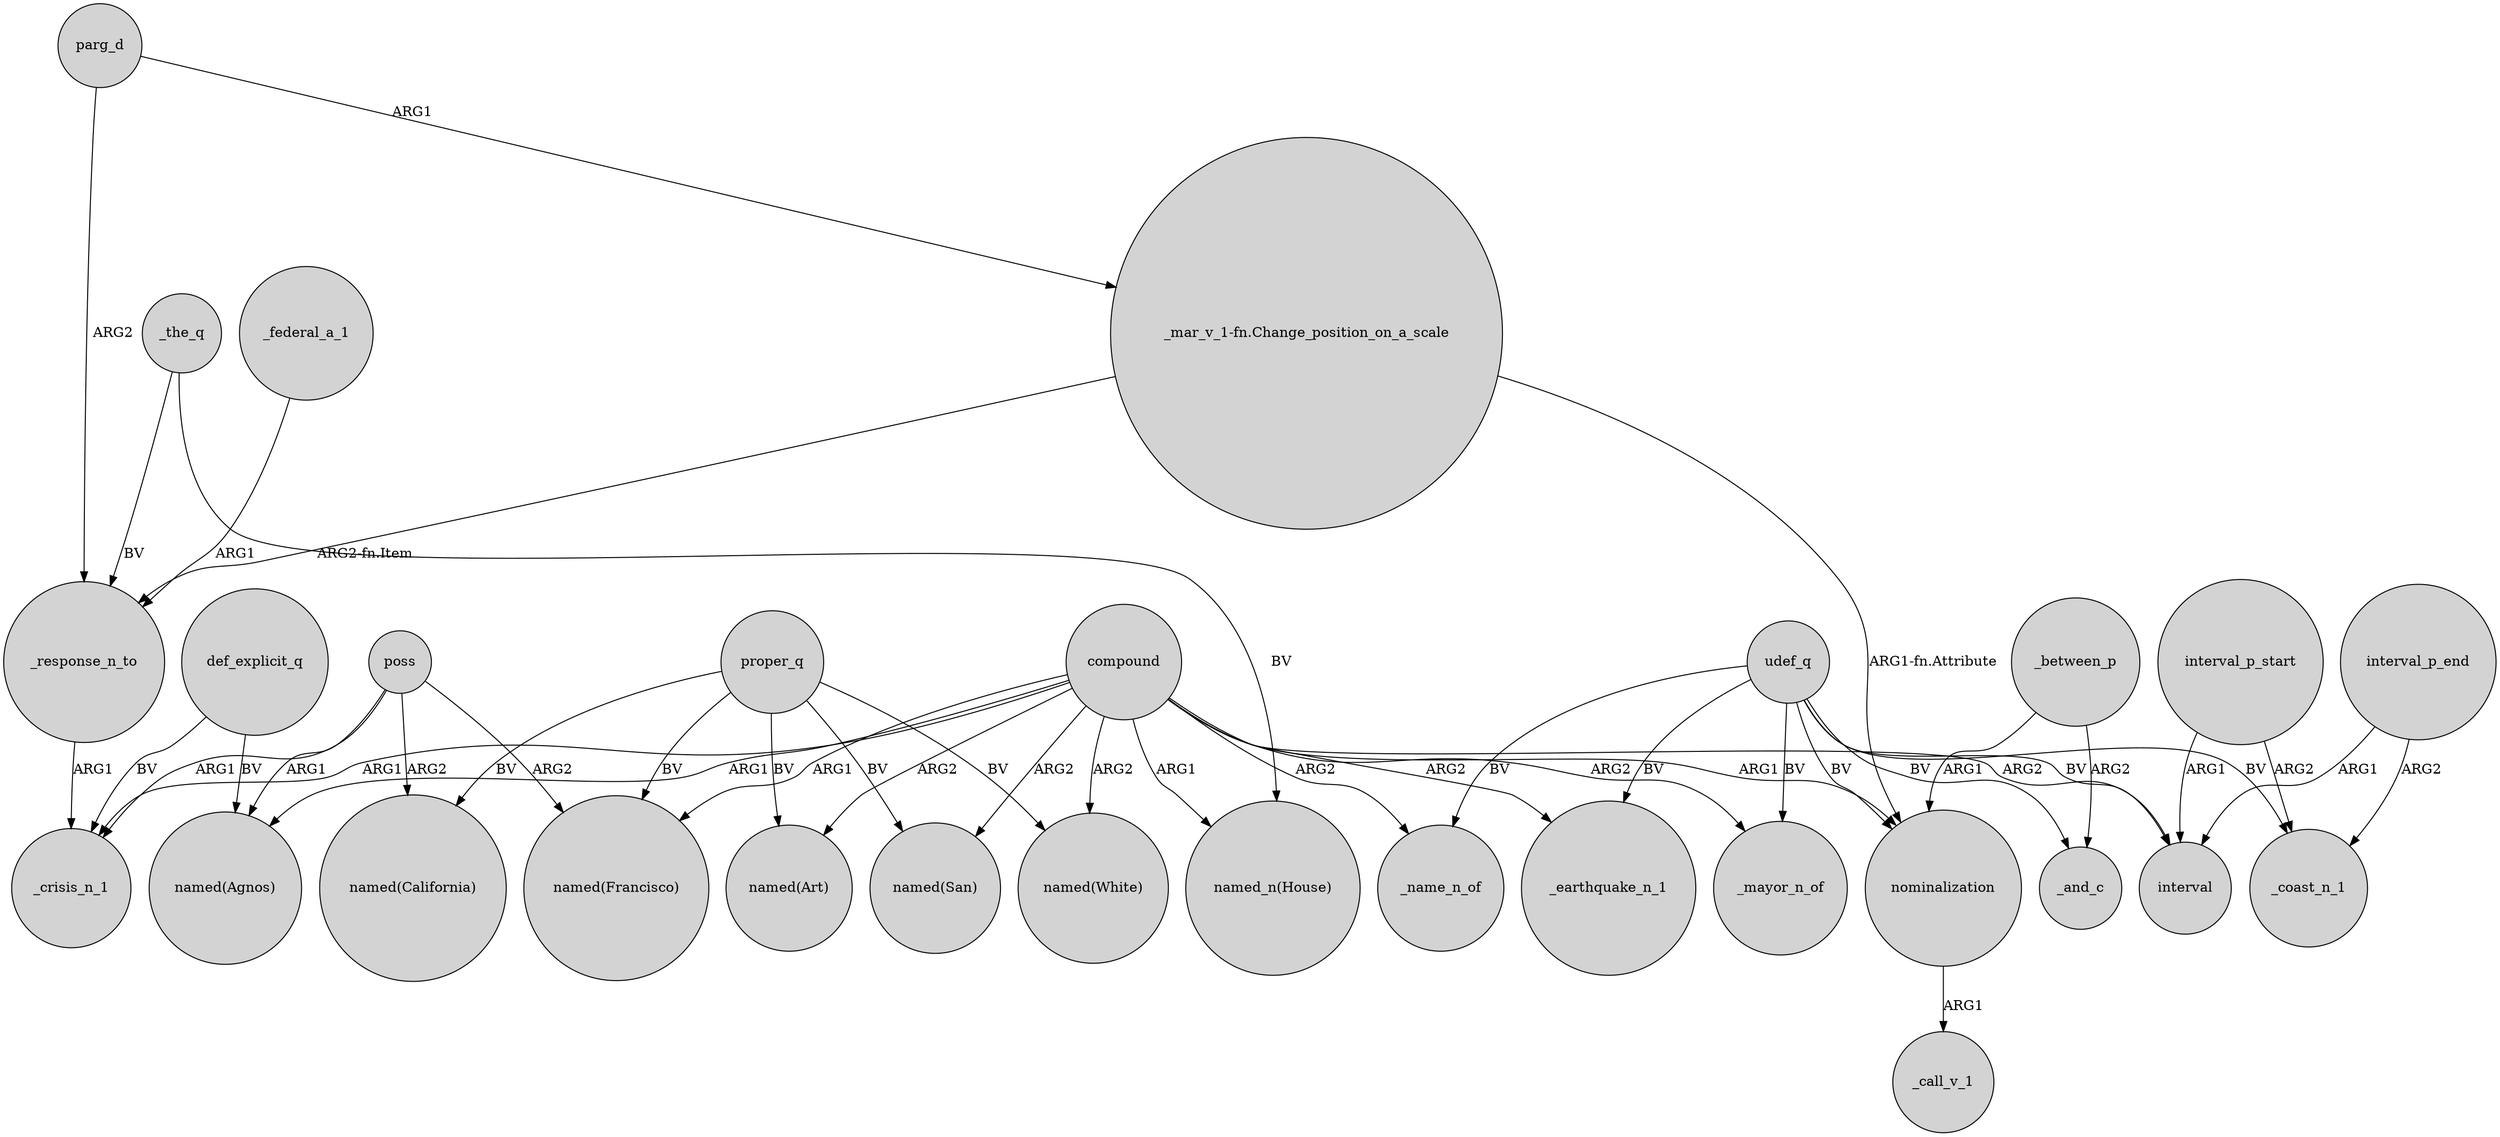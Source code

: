 digraph {
	node [shape=circle style=filled]
	proper_q -> "named(Art)" [label=BV]
	_response_n_to -> _crisis_n_1 [label=ARG1]
	compound -> "named(White)" [label=ARG2]
	compound -> _name_n_of [label=ARG2]
	interval_p_start -> _coast_n_1 [label=ARG2]
	udef_q -> _coast_n_1 [label=BV]
	compound -> _crisis_n_1 [label=ARG1]
	udef_q -> nominalization [label=BV]
	udef_q -> interval [label=BV]
	udef_q -> _mayor_n_of [label=BV]
	compound -> "named_n(House)" [label=ARG1]
	interval_p_end -> _coast_n_1 [label=ARG2]
	udef_q -> _and_c [label=BV]
	compound -> interval [label=ARG2]
	poss -> "named(Francisco)" [label=ARG2]
	interval_p_start -> interval [label=ARG1]
	_the_q -> _response_n_to [label=BV]
	compound -> "named(Art)" [label=ARG2]
	compound -> nominalization [label=ARG1]
	def_explicit_q -> _crisis_n_1 [label=BV]
	_the_q -> "named_n(House)" [label=BV]
	compound -> _mayor_n_of [label=ARG2]
	_federal_a_1 -> _response_n_to [label=ARG1]
	def_explicit_q -> "named(Agnos)" [label=BV]
	_between_p -> nominalization [label=ARG1]
	"_mar_v_1-fn.Change_position_on_a_scale" -> _response_n_to [label="ARG2-fn.Item"]
	interval_p_end -> interval [label=ARG1]
	nominalization -> _call_v_1 [label=ARG1]
	compound -> "named(Francisco)" [label=ARG1]
	poss -> _crisis_n_1 [label=ARG1]
	proper_q -> "named(White)" [label=BV]
	poss -> "named(Agnos)" [label=ARG1]
	compound -> "named(San)" [label=ARG2]
	parg_d -> "_mar_v_1-fn.Change_position_on_a_scale" [label=ARG1]
	poss -> "named(California)" [label=ARG2]
	proper_q -> "named(San)" [label=BV]
	udef_q -> _name_n_of [label=BV]
	proper_q -> "named(California)" [label=BV]
	proper_q -> "named(Francisco)" [label=BV]
	compound -> "named(Agnos)" [label=ARG1]
	"_mar_v_1-fn.Change_position_on_a_scale" -> nominalization [label="ARG1-fn.Attribute"]
	parg_d -> _response_n_to [label=ARG2]
	udef_q -> _earthquake_n_1 [label=BV]
	_between_p -> _and_c [label=ARG2]
	compound -> _earthquake_n_1 [label=ARG2]
}
